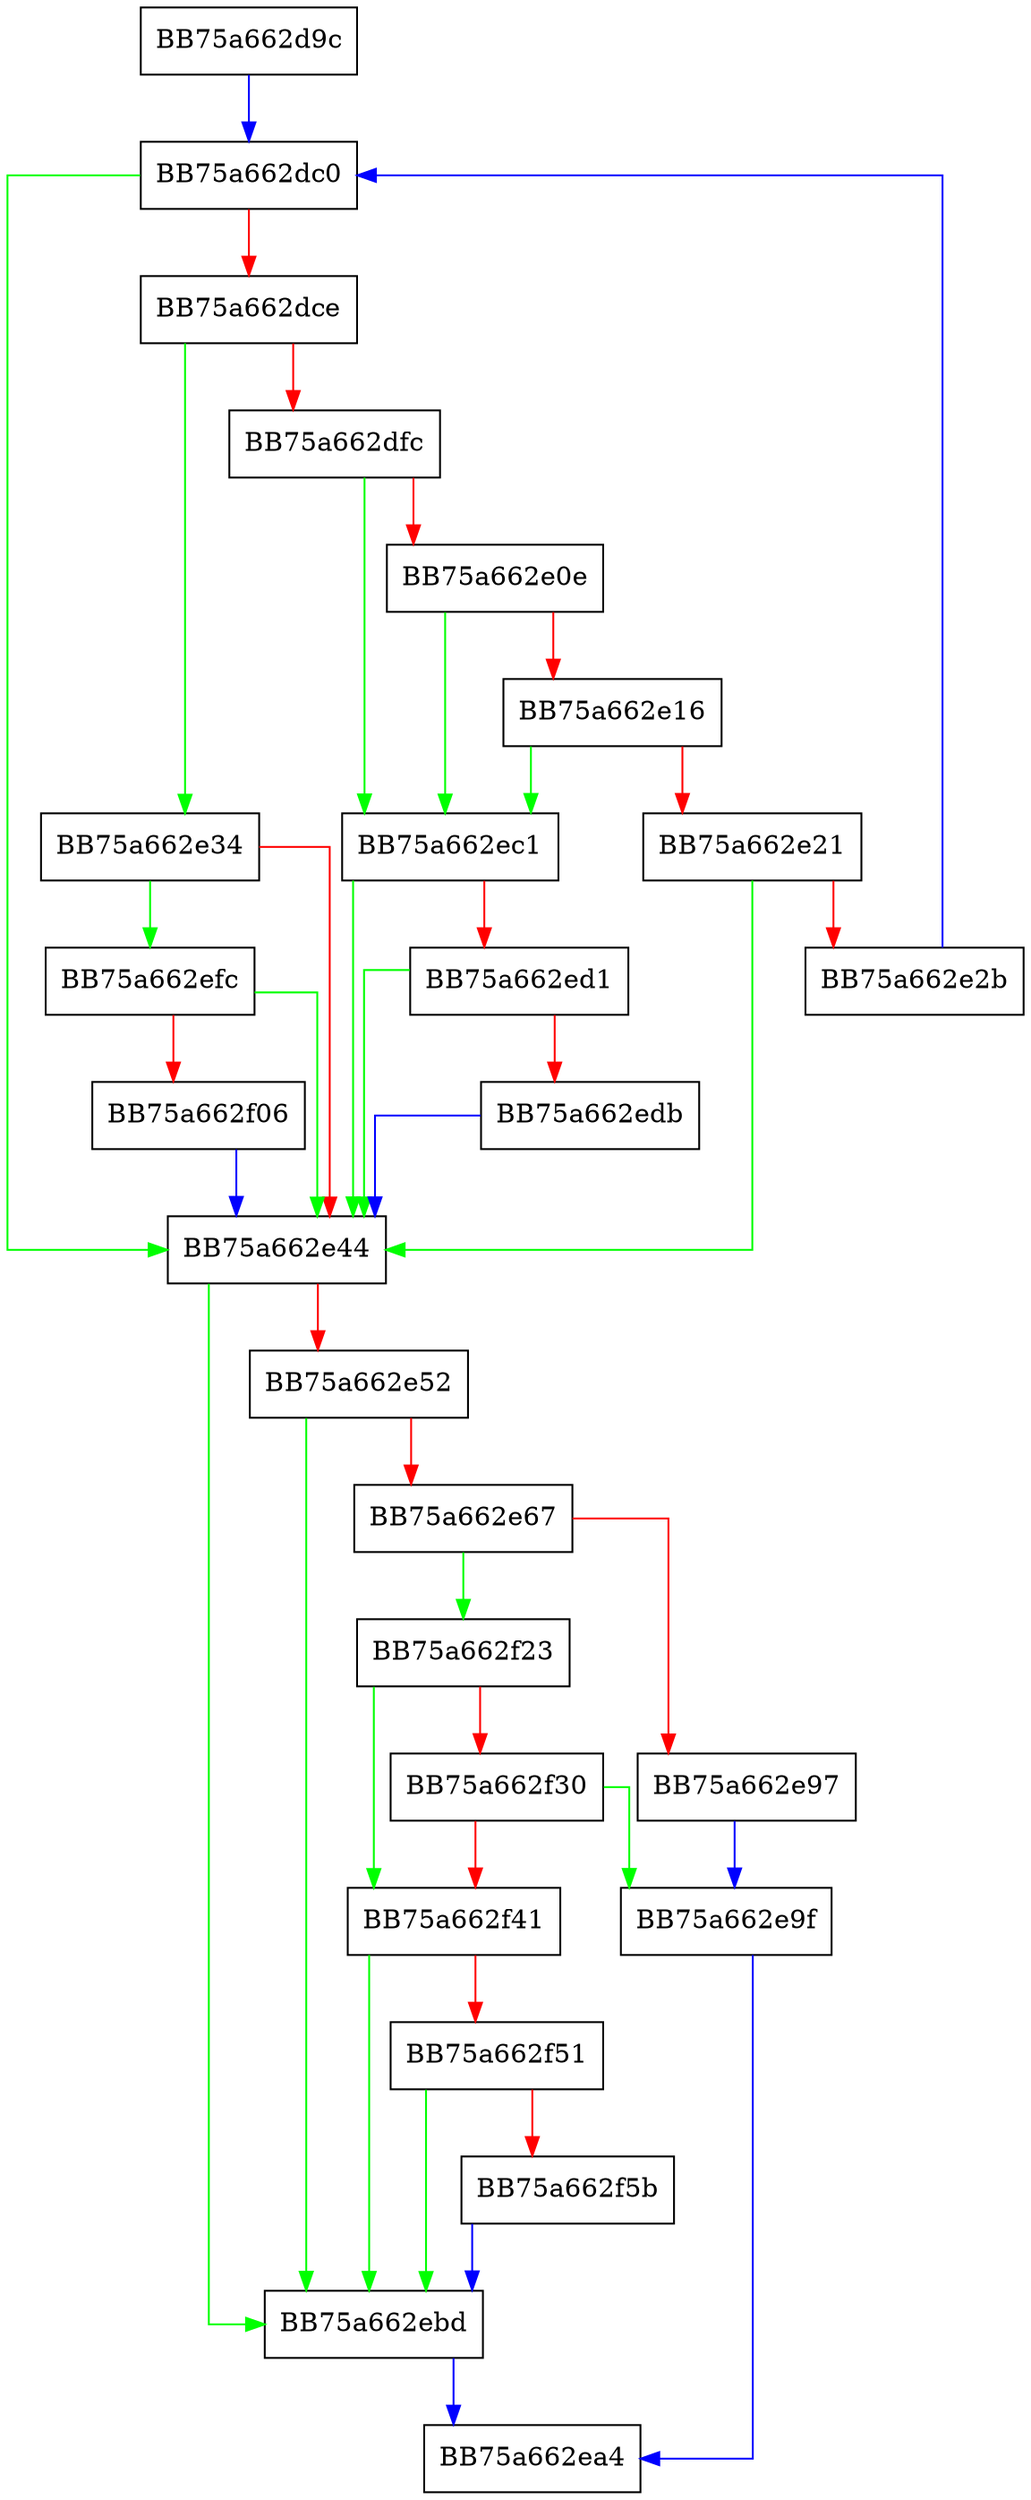 digraph LuaReadProcMem {
  node [shape="box"];
  graph [splines=ortho];
  BB75a662d9c -> BB75a662dc0 [color="blue"];
  BB75a662dc0 -> BB75a662e44 [color="green"];
  BB75a662dc0 -> BB75a662dce [color="red"];
  BB75a662dce -> BB75a662e34 [color="green"];
  BB75a662dce -> BB75a662dfc [color="red"];
  BB75a662dfc -> BB75a662ec1 [color="green"];
  BB75a662dfc -> BB75a662e0e [color="red"];
  BB75a662e0e -> BB75a662ec1 [color="green"];
  BB75a662e0e -> BB75a662e16 [color="red"];
  BB75a662e16 -> BB75a662ec1 [color="green"];
  BB75a662e16 -> BB75a662e21 [color="red"];
  BB75a662e21 -> BB75a662e44 [color="green"];
  BB75a662e21 -> BB75a662e2b [color="red"];
  BB75a662e2b -> BB75a662dc0 [color="blue"];
  BB75a662e34 -> BB75a662efc [color="green"];
  BB75a662e34 -> BB75a662e44 [color="red"];
  BB75a662e44 -> BB75a662ebd [color="green"];
  BB75a662e44 -> BB75a662e52 [color="red"];
  BB75a662e52 -> BB75a662ebd [color="green"];
  BB75a662e52 -> BB75a662e67 [color="red"];
  BB75a662e67 -> BB75a662f23 [color="green"];
  BB75a662e67 -> BB75a662e97 [color="red"];
  BB75a662e97 -> BB75a662e9f [color="blue"];
  BB75a662e9f -> BB75a662ea4 [color="blue"];
  BB75a662ebd -> BB75a662ea4 [color="blue"];
  BB75a662ec1 -> BB75a662e44 [color="green"];
  BB75a662ec1 -> BB75a662ed1 [color="red"];
  BB75a662ed1 -> BB75a662e44 [color="green"];
  BB75a662ed1 -> BB75a662edb [color="red"];
  BB75a662edb -> BB75a662e44 [color="blue"];
  BB75a662efc -> BB75a662e44 [color="green"];
  BB75a662efc -> BB75a662f06 [color="red"];
  BB75a662f06 -> BB75a662e44 [color="blue"];
  BB75a662f23 -> BB75a662f41 [color="green"];
  BB75a662f23 -> BB75a662f30 [color="red"];
  BB75a662f30 -> BB75a662e9f [color="green"];
  BB75a662f30 -> BB75a662f41 [color="red"];
  BB75a662f41 -> BB75a662ebd [color="green"];
  BB75a662f41 -> BB75a662f51 [color="red"];
  BB75a662f51 -> BB75a662ebd [color="green"];
  BB75a662f51 -> BB75a662f5b [color="red"];
  BB75a662f5b -> BB75a662ebd [color="blue"];
}
